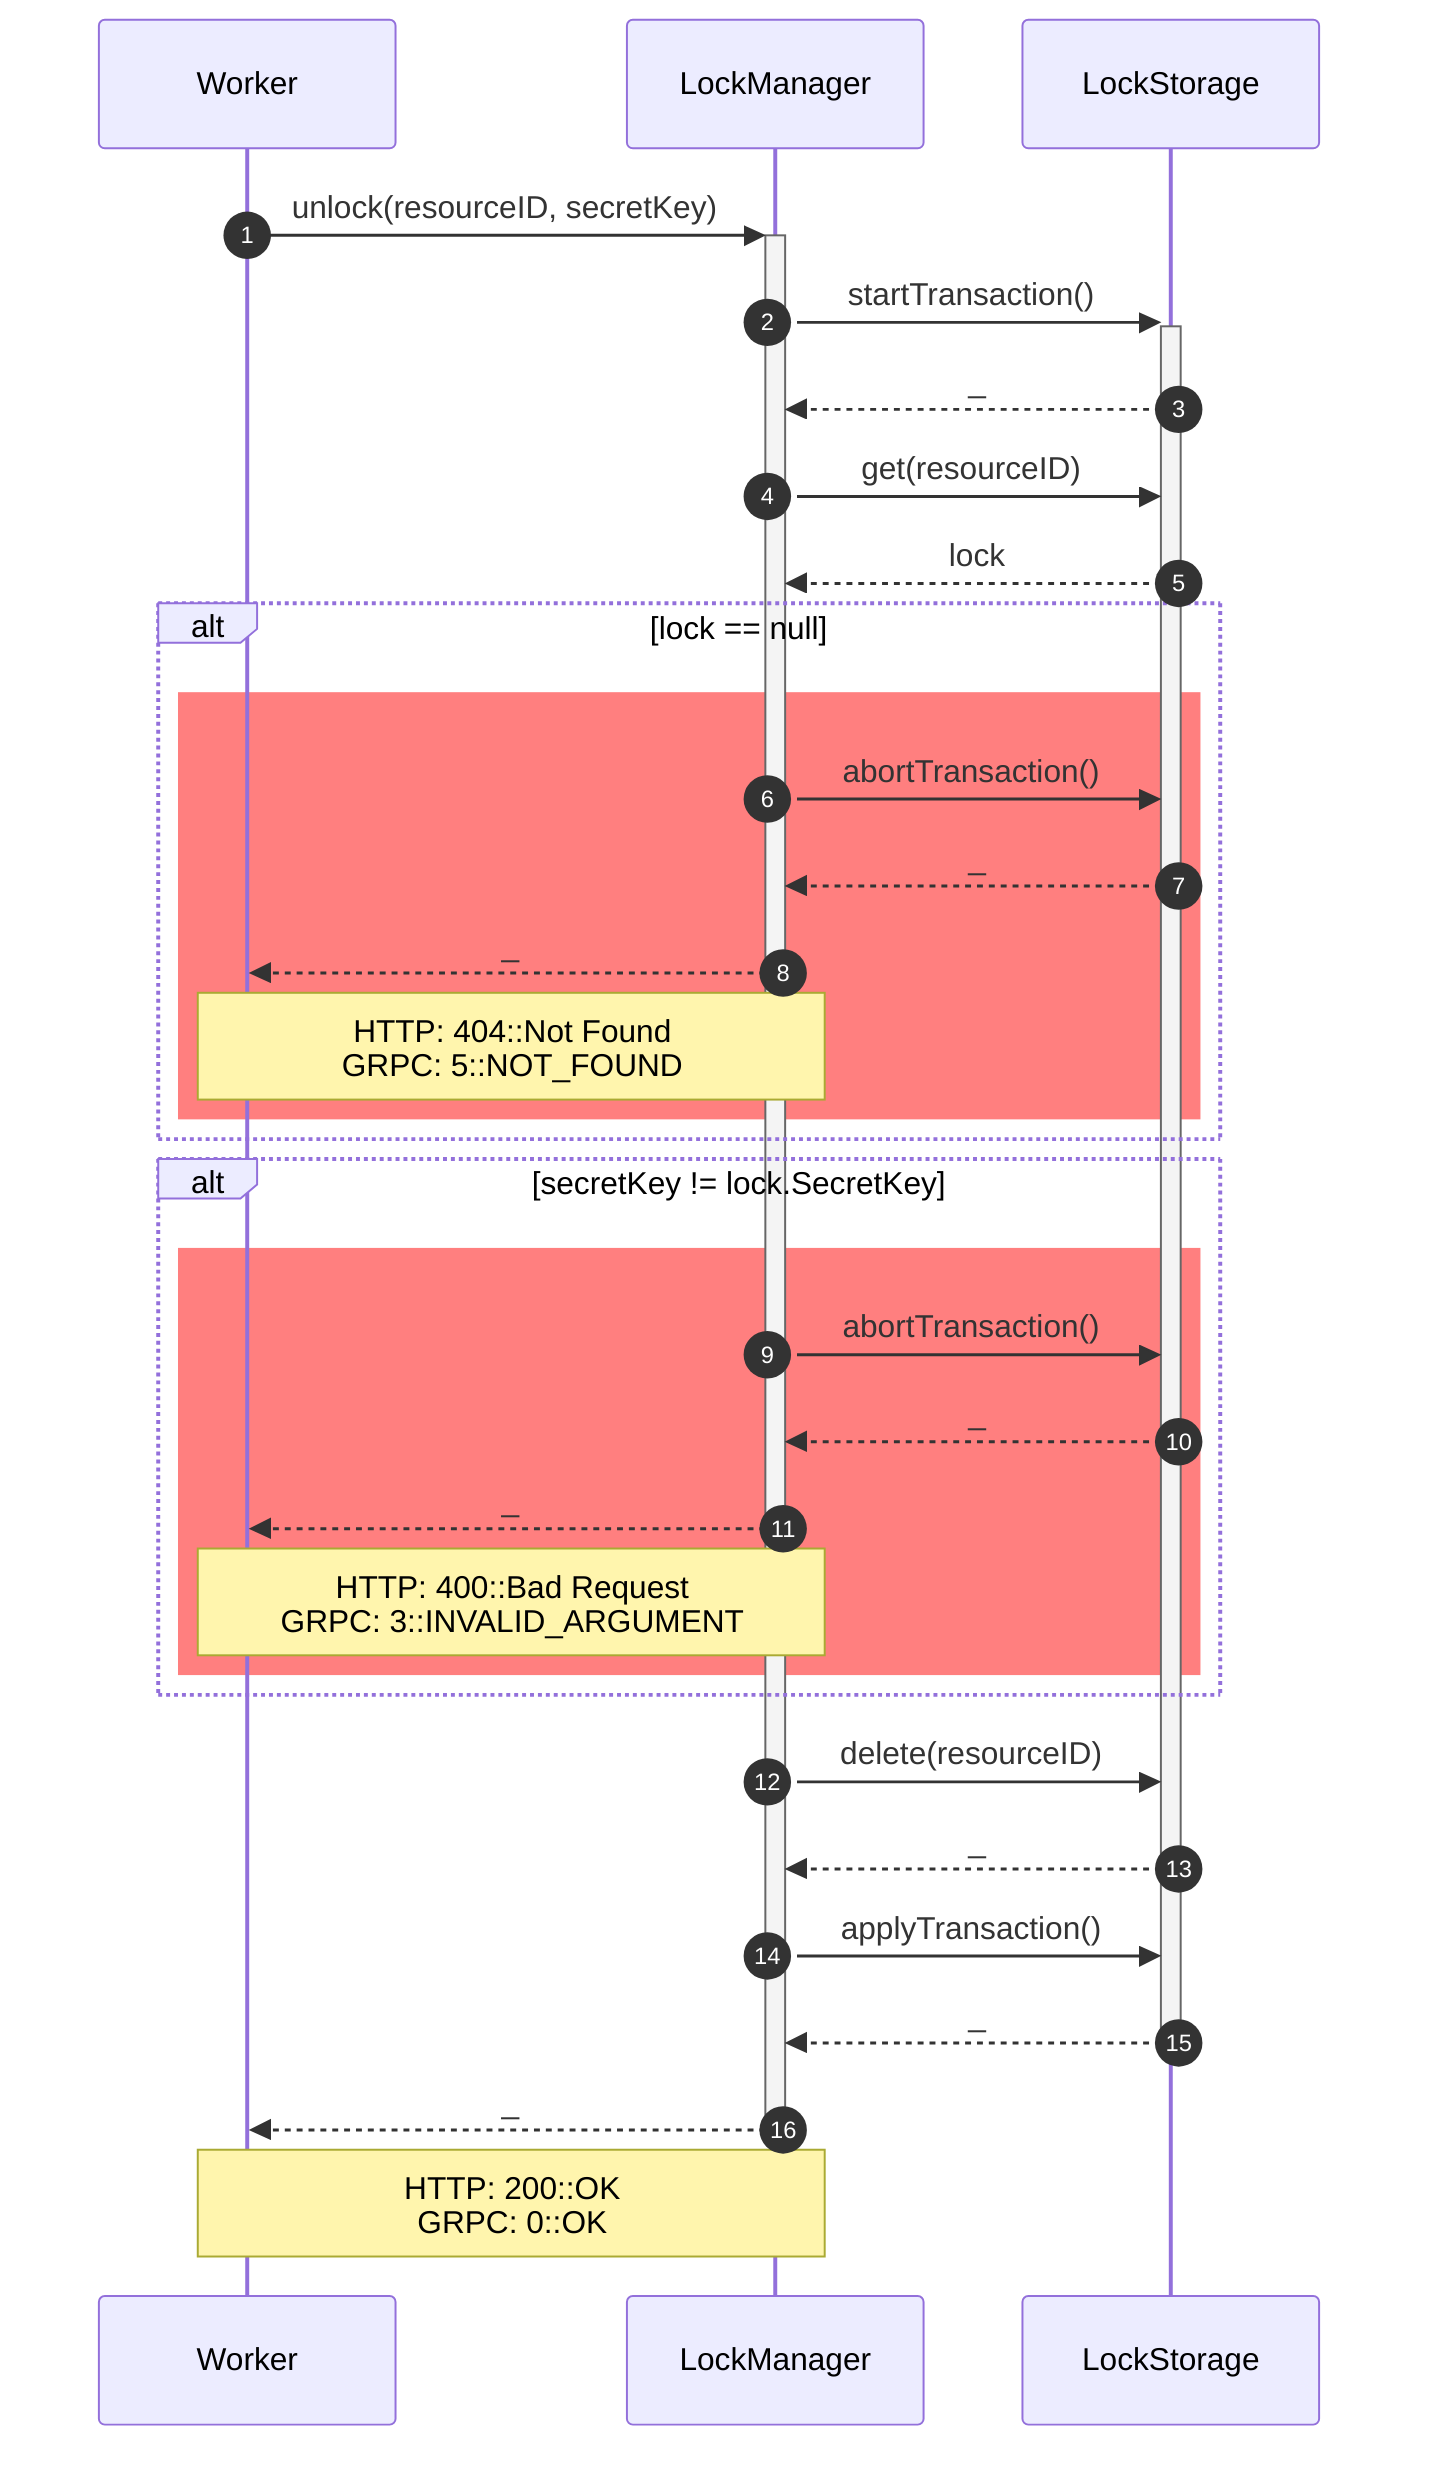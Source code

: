sequenceDiagram
  autonumber
  participant w as Worker
  participant lm as LockManager
  participant ls as LockStorage

  w->>+lm: unlock(resourceID, secretKey)
  lm->>+ls: startTransaction()
  ls-->>lm: _
  lm->>ls: get(resourceID)
  ls-->>lm: lock
  alt lock == null
    rect rgba(255, 0, 0, 0.5)
      lm->>ls: abortTransaction()
      ls-->>lm: _
      lm-->>w: _
      Note over w,lm: HTTP: 404::Not Found<br>GRPC: 5::NOT_FOUND
    end
  end
  alt secretKey != lock.SecretKey
    rect rgba(255, 0, 0, 0.5)
      lm->>ls: abortTransaction()
      ls-->>lm: _
      lm-->>w: _
      Note over w,lm: HTTP: 400::Bad Request<br>GRPC: 3::INVALID_ARGUMENT
    end
  end
  lm->>ls: delete(resourceID)
  ls-->>lm: _
  lm->>ls: applyTransaction()
  ls-->>-lm: _
  lm-->>-w: _
  Note over w,lm: HTTP: 200::OK<br>GRPC: 0::OK